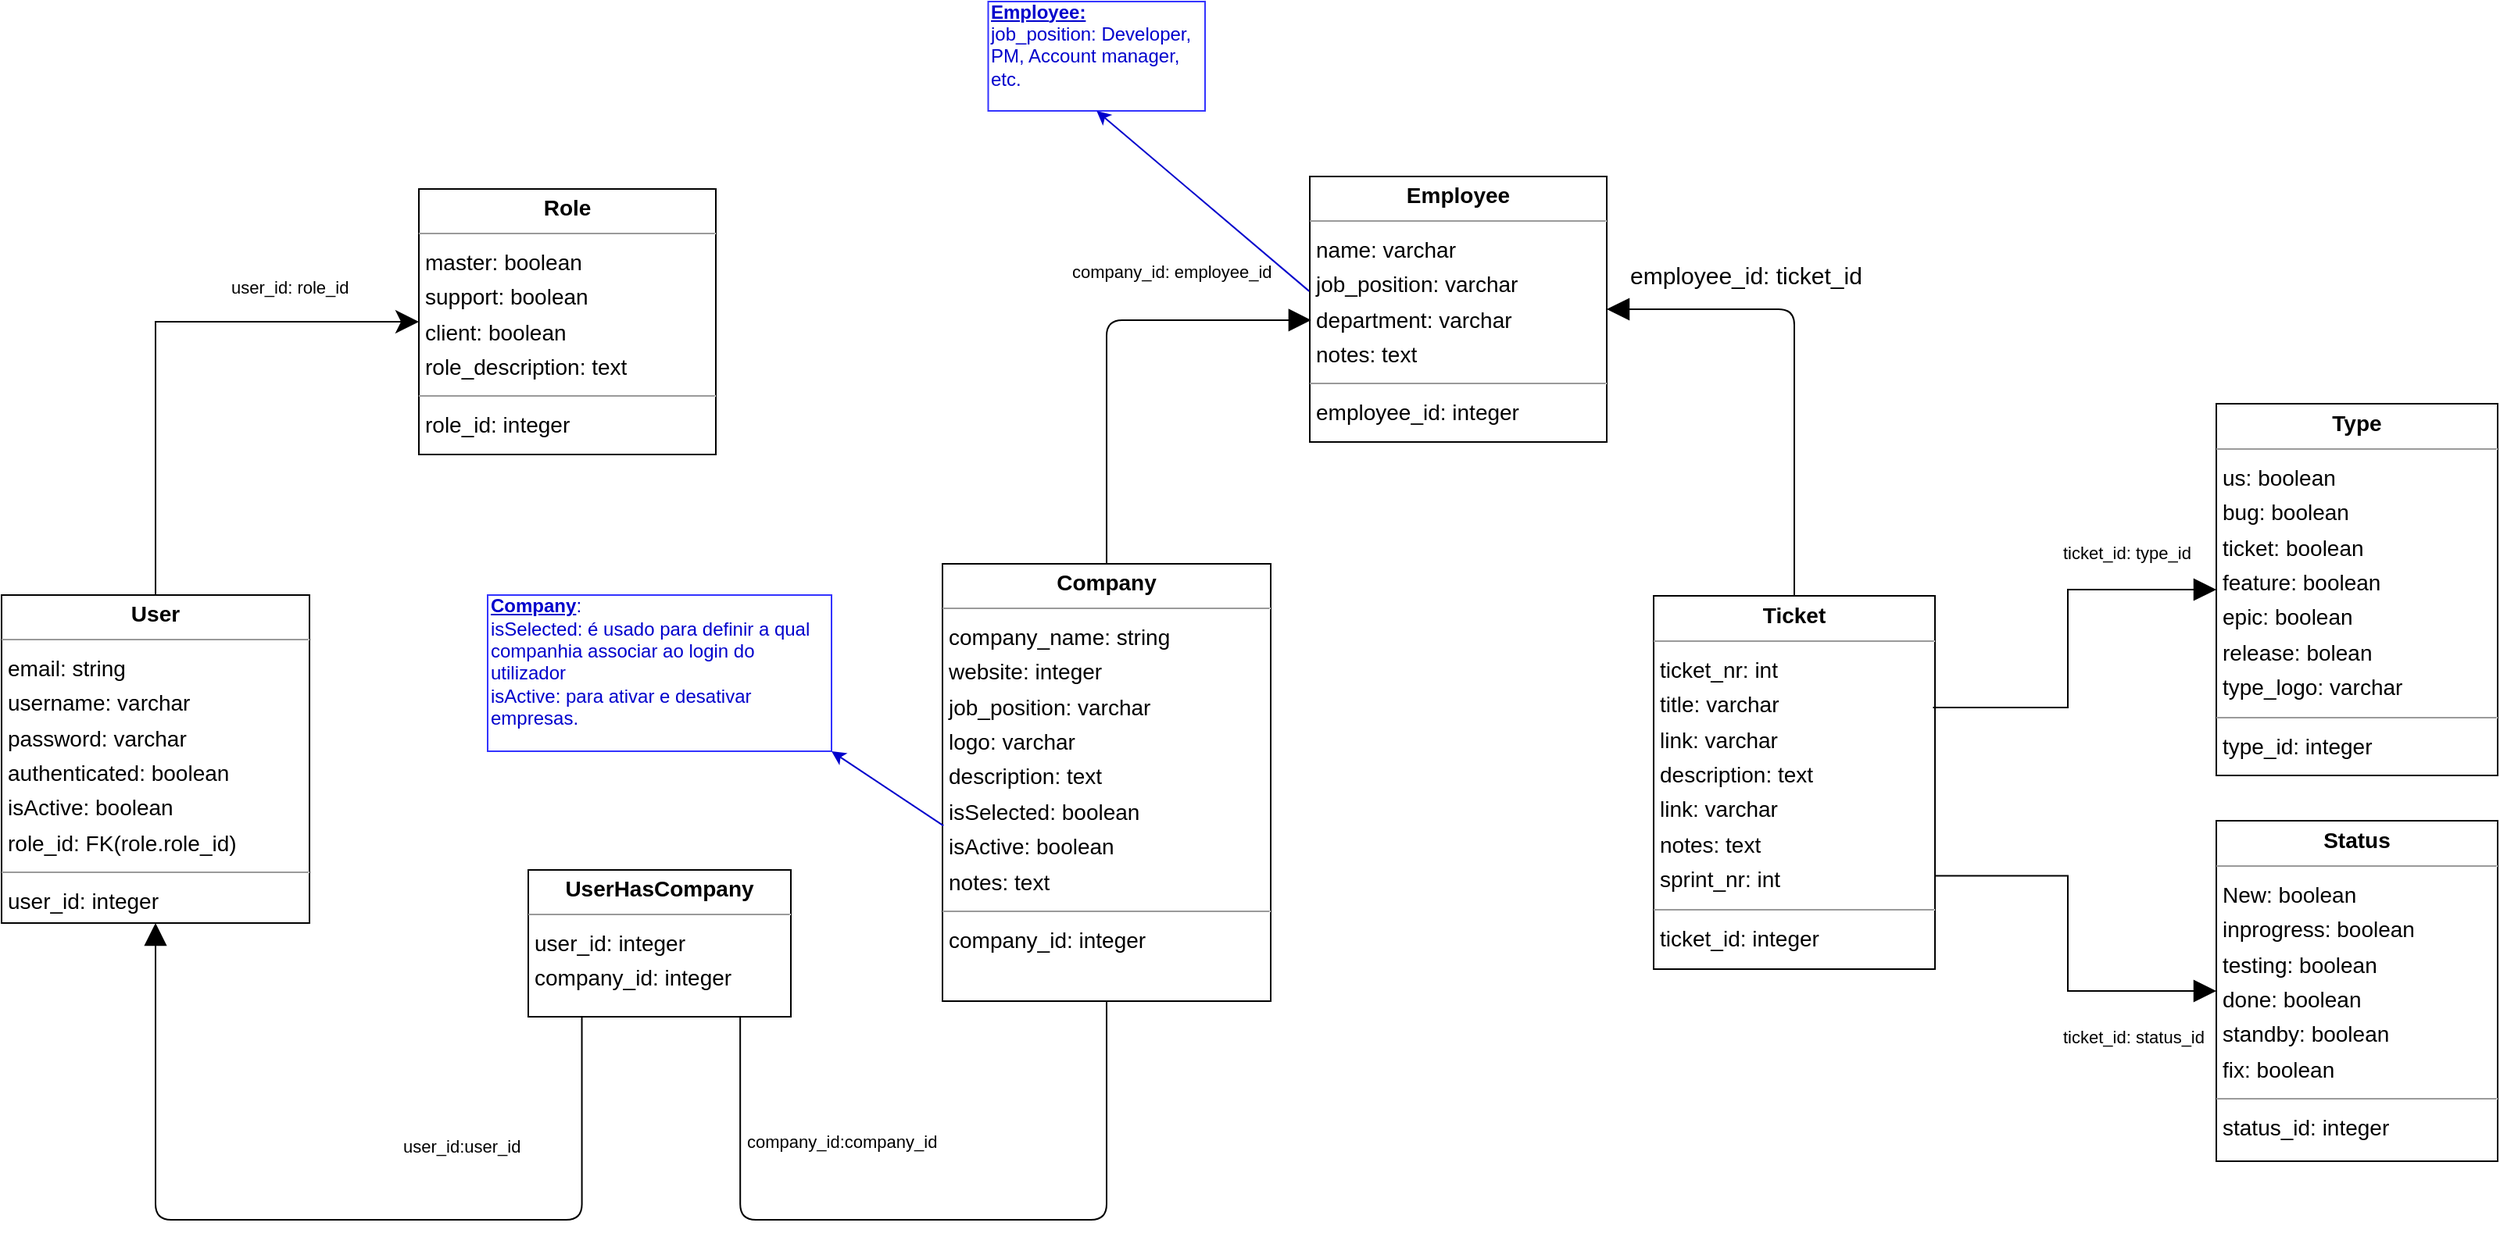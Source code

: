 <mxfile version="24.7.17">
  <diagram id="Xx4EnUjL4COKSEguPJ4r" name="Página-1">
    <mxGraphModel dx="3332" dy="1329" grid="1" gridSize="10" guides="1" tooltips="1" connect="1" arrows="1" fold="1" page="0" pageScale="1" pageWidth="827" pageHeight="1169" background="none" math="0" shadow="0">
      <root>
        <mxCell id="0" />
        <mxCell id="1" parent="0" />
        <mxCell id="qJGERE9UtNrToI64qiTe-27" style="edgeStyle=orthogonalEdgeStyle;rounded=0;orthogonalLoop=1;jettySize=auto;html=1;exitX=0.5;exitY=0;exitDx=0;exitDy=0;entryX=0;entryY=0.5;entryDx=0;entryDy=0;endSize=12;" parent="1" source="node1" target="qJGERE9UtNrToI64qiTe-23" edge="1">
          <mxGeometry relative="1" as="geometry">
            <mxPoint x="-380" y="-270" as="targetPoint" />
          </mxGeometry>
        </mxCell>
        <mxCell id="node1" value="&lt;p style=&quot;margin:0px;margin-top:4px;text-align:center;&quot;&gt;&lt;b&gt;User&lt;/b&gt;&lt;/p&gt;&lt;hr size=&quot;1&quot;&gt;&lt;p style=&quot;margin:0 0 0 4px;line-height:1.6;&quot;&gt;email: string&lt;br&gt; username: varchar&lt;br&gt;password: varchar&lt;/p&gt;&lt;p style=&quot;margin:0 0 0 4px;line-height:1.6;&quot;&gt;&lt;font&gt;authenticated: boolean&lt;/font&gt;&lt;br&gt;isActive: boolean&lt;/p&gt;&lt;p style=&quot;margin:0 0 0 4px;line-height:1.6;&quot;&gt;role_id: FK(role.role_id)&lt;br&gt;&lt;/p&gt;&lt;hr size=&quot;1&quot;&gt;&lt;p style=&quot;margin:0 0 0 4px;line-height:1.6;&quot;&gt;user_id: integer&lt;/p&gt;" style="verticalAlign=top;align=left;overflow=fill;fontSize=14;fontFamily=Helvetica;html=1;rounded=0;shadow=0;comic=0;labelBackgroundColor=none;strokeWidth=1;fillColor=#FFFFFF;fontColor=#000000;" parent="1" vertex="1">
          <mxGeometry x="-597" y="80" width="197" height="210" as="geometry" />
        </mxCell>
        <mxCell id="node0" value="&lt;p style=&quot;margin:0px;margin-top:4px;text-align:center;&quot;&gt;&lt;b&gt;UserHasCompany&lt;/b&gt;&lt;/p&gt;&lt;hr size=&quot;1&quot;&gt;&lt;p style=&quot;margin:0 0 0 4px;line-height:1.6;&quot;&gt;user_id: integer&lt;br&gt;company_id: integer&lt;/p&gt;" style="verticalAlign=top;align=left;overflow=fill;fontSize=14;fontFamily=Helvetica;html=1;rounded=0;shadow=0;comic=0;labelBackgroundColor=none;strokeWidth=1;fillColor=#FFFFFF;" parent="1" vertex="1">
          <mxGeometry x="-260" y="256" width="168" height="94" as="geometry" />
        </mxCell>
        <mxCell id="edge1" value="" style="html=1;rounded=1;edgeStyle=orthogonalEdgeStyle;dashed=0;startArrow=none;endArrow=block;endSize=12;strokeColor=#000000;exitX=0.204;exitY=1.000;exitDx=0;exitDy=0;entryX=0.500;entryY=1.000;entryDx=0;entryDy=0;fillColor=#FFFFFF;" parent="1" source="node0" target="node1" edge="1">
          <mxGeometry width="50" height="50" relative="1" as="geometry">
            <Array as="points">
              <mxPoint x="-226" y="480" />
              <mxPoint x="-498" y="480" />
            </Array>
          </mxGeometry>
        </mxCell>
        <mxCell id="label8" value="user_id:user_id" style="edgeLabel;resizable=0;html=1;align=left;verticalAlign=top;strokeColor=default;fillColor=#FFFFFF;" parent="edge1" vertex="1" connectable="0">
          <mxGeometry x="-290" y="420" as="geometry">
            <mxPoint x="-52" as="offset" />
          </mxGeometry>
        </mxCell>
        <mxCell id="edge0" value="" style="html=1;rounded=1;edgeStyle=orthogonalEdgeStyle;dashed=0;startArrow=none;endArrow=block;endSize=12;strokeColor=#000000;exitX=0.807;exitY=1.000;exitDx=0;exitDy=0;entryX=0.5;entryY=1;entryDx=0;entryDy=0;fillColor=#FFFFFF;" parent="1" source="node0" target="qJGERE9UtNrToI64qiTe-1" edge="1">
          <mxGeometry width="50" height="50" relative="1" as="geometry">
            <Array as="points">
              <mxPoint x="-124" y="480" />
              <mxPoint x="110" y="480" />
              <mxPoint x="110" y="240" />
            </Array>
            <mxPoint x="116" y="390" as="targetPoint" />
          </mxGeometry>
        </mxCell>
        <mxCell id="label2" value="company_id:company_id" style="edgeLabel;resizable=0;html=1;align=left;verticalAlign=top;strokeColor=default;fillColor=#FFFFFF;" parent="edge0" vertex="1" connectable="0">
          <mxGeometry x="-138" y="422" as="geometry">
            <mxPoint x="16" y="-5" as="offset" />
          </mxGeometry>
        </mxCell>
        <mxCell id="WYa2Z2NMSli05yWnIFRm-9" value="&lt;div&gt;&lt;b&gt;&lt;u&gt;Employee:&lt;/u&gt;&lt;/b&gt;&lt;/div&gt;&lt;div&gt;job_position: Developer, PM, Account manager, etc.&lt;/div&gt;&lt;div&gt;&lt;br&gt;&lt;/div&gt;" style="rounded=0;whiteSpace=wrap;html=1;align=left;fontColor=#0000CC;strokeColor=#3333FF;fillColor=#FFFFFF;" parent="1" vertex="1">
          <mxGeometry x="34.25" y="-300" width="138.75" height="70" as="geometry" />
        </mxCell>
        <mxCell id="qJGERE9UtNrToI64qiTe-1" value="&lt;p style=&quot;margin:0px;margin-top:4px;text-align:center;&quot;&gt;&lt;b&gt;Company&lt;/b&gt;&lt;/p&gt;&lt;hr size=&quot;1&quot;&gt;&lt;p style=&quot;margin:0 0 0 4px;line-height:1.6;&quot;&gt;company_name: string&lt;/p&gt;&lt;p style=&quot;margin:0 0 0 4px;line-height:1.6;&quot;&gt;website: integer&lt;br&gt;job_position: varchar&lt;br&gt;logo: varchar&lt;/p&gt;&lt;p style=&quot;margin:0 0 0 4px;line-height:1.6;&quot;&gt;&lt;font&gt;description: text&lt;/font&gt;&lt;/p&gt;&lt;p style=&quot;margin:0 0 0 4px;line-height:1.6;&quot;&gt;&lt;font&gt;isSelected: boolean&lt;/font&gt;&lt;/p&gt;&lt;p style=&quot;margin:0 0 0 4px;line-height:1.6;&quot;&gt;&lt;font&gt;isActive: boolean&lt;/font&gt;&lt;/p&gt;&lt;p style=&quot;margin:0 0 0 4px;line-height:1.6;&quot;&gt;notes: text&lt;/p&gt;&lt;hr size=&quot;1&quot;&gt;&lt;p style=&quot;margin:0 0 0 4px;line-height:1.6;&quot;&gt;company_id: integer&lt;/p&gt;" style="verticalAlign=top;align=left;overflow=fill;fontSize=14;fontFamily=Helvetica;html=1;rounded=0;shadow=0;comic=0;labelBackgroundColor=none;strokeWidth=1;fillColor=#FFFFFF;fontColor=#000000;" parent="1" vertex="1">
          <mxGeometry x="5" y="60" width="210" height="280" as="geometry" />
        </mxCell>
        <mxCell id="qJGERE9UtNrToI64qiTe-3" value="&lt;div&gt;&lt;b&gt;&lt;u&gt;Company&lt;/u&gt;&lt;/b&gt;:&lt;/div&gt;&lt;div&gt;isSelected: é usado para definir a qual companhia associar ao login do utilizador&lt;/div&gt;isActive: para ativar e desativar empresas.&lt;div&gt;&lt;br&gt;&lt;/div&gt;" style="rounded=0;whiteSpace=wrap;html=1;align=left;fontColor=#0000CC;strokeColor=#3333FF;fillColor=#FFFFFF;" parent="1" vertex="1">
          <mxGeometry x="-286" y="80" width="220" height="100" as="geometry" />
        </mxCell>
        <mxCell id="qJGERE9UtNrToI64qiTe-4" value="&lt;p style=&quot;margin:0px;margin-top:4px;text-align:center;&quot;&gt;&lt;b&gt;Ticket&lt;/b&gt;&lt;/p&gt;&lt;hr size=&quot;1&quot;&gt;&lt;p style=&quot;margin:0 0 0 4px;line-height:1.6;&quot;&gt;ticket_nr: int&lt;/p&gt;&lt;p style=&quot;margin:0 0 0 4px;line-height:1.6;&quot;&gt;title: varchar&lt;br&gt; link: varchar&lt;/p&gt;&lt;p style=&quot;margin:0 0 0 4px;line-height:1.6;&quot;&gt;&lt;span style=&quot;background-color: initial;&quot;&gt;description: text&lt;/span&gt;&lt;br&gt;&lt;/p&gt;&lt;p style=&quot;margin:0 0 0 4px;line-height:1.6;&quot;&gt;&lt;font&gt;link: varchar&lt;/font&gt;&lt;br&gt;&lt;/p&gt;&lt;p style=&quot;margin:0 0 0 4px;line-height:1.6;&quot;&gt;notes: text&lt;/p&gt;&lt;p style=&quot;margin:0 0 0 4px;line-height:1.6;&quot;&gt;sprint_nr: int&lt;/p&gt;&lt;hr size=&quot;1&quot;&gt;&lt;p style=&quot;margin:0 0 0 4px;line-height:1.6;&quot;&gt;ticket_id: integer&lt;/p&gt;" style="verticalAlign=top;align=left;overflow=fill;fontSize=14;fontFamily=Helvetica;html=1;rounded=0;shadow=0;comic=0;labelBackgroundColor=none;strokeWidth=1;fillColor=#FFFFFF;fontColor=#000000;" parent="1" vertex="1">
          <mxGeometry x="460" y="80.5" width="180" height="239" as="geometry" />
        </mxCell>
        <mxCell id="qJGERE9UtNrToI64qiTe-20" style="edgeStyle=orthogonalEdgeStyle;rounded=0;orthogonalLoop=1;jettySize=auto;html=1;exitX=0.993;exitY=0.299;exitDx=0;exitDy=0;endSize=12;endArrow=block;endFill=1;exitPerimeter=0;entryX=0;entryY=0.5;entryDx=0;entryDy=0;" parent="1" source="qJGERE9UtNrToI64qiTe-4" target="9OjF-P-sahJ0RBlZAfV0-5" edge="1">
          <mxGeometry relative="1" as="geometry">
            <mxPoint x="920" y="57" as="targetPoint" />
          </mxGeometry>
        </mxCell>
        <mxCell id="qJGERE9UtNrToI64qiTe-23" value="&lt;p style=&quot;margin:0px;margin-top:4px;text-align:center;&quot;&gt;&lt;b&gt;Role&lt;/b&gt;&lt;/p&gt;&lt;hr size=&quot;1&quot;&gt;&lt;p style=&quot;margin:0 0 0 4px;line-height:1.6;&quot;&gt;master: boolean&lt;/p&gt;&lt;p style=&quot;margin:0 0 0 4px;line-height:1.6;&quot;&gt;support: boolean&lt;br&gt; client: boolean&lt;br&gt;role_description: text&lt;/p&gt;&lt;hr size=&quot;1&quot;&gt;&lt;p style=&quot;margin:0 0 0 4px;line-height:1.6;&quot;&gt;role_id: integer&lt;/p&gt;" style="verticalAlign=top;align=left;overflow=fill;fontSize=14;fontFamily=Helvetica;html=1;rounded=0;shadow=0;comic=0;labelBackgroundColor=none;strokeWidth=1;fillColor=#FFFFFF;fontColor=#000000;" parent="1" vertex="1">
          <mxGeometry x="-330" y="-180" width="190" height="170" as="geometry" />
        </mxCell>
        <mxCell id="qJGERE9UtNrToI64qiTe-29" value="user_id: role_id" style="edgeLabel;resizable=0;html=1;align=left;verticalAlign=top;strokeColor=default;fillColor=#FFFFFF;" parent="1" vertex="1" connectable="0">
          <mxGeometry x="-400" y="-130" as="geometry">
            <mxPoint x="-52" as="offset" />
          </mxGeometry>
        </mxCell>
        <mxCell id="9OjF-P-sahJ0RBlZAfV0-4" value="ticket_id: type_id" style="edgeLabel;resizable=0;html=1;align=left;verticalAlign=top;strokeColor=default;fillColor=#FFFFFF;" parent="1" vertex="1" connectable="0">
          <mxGeometry x="720" y="40" as="geometry" />
        </mxCell>
        <mxCell id="9OjF-P-sahJ0RBlZAfV0-5" value="&lt;p style=&quot;margin:0px;margin-top:4px;text-align:center;&quot;&gt;&lt;b&gt;Type&lt;/b&gt;&lt;/p&gt;&lt;hr size=&quot;1&quot;&gt;&lt;p style=&quot;margin:0 0 0 4px;line-height:1.6;&quot;&gt;us: boolean&lt;/p&gt;&lt;p style=&quot;margin:0 0 0 4px;line-height:1.6;&quot;&gt;bug: boolean&lt;br&gt; ticket: boolean&lt;/p&gt;&lt;p style=&quot;margin:0 0 0 4px;line-height:1.6;&quot;&gt;&lt;span style=&quot;background-color: initial;&quot;&gt;feature: boolean&lt;/span&gt;&lt;br&gt;&lt;/p&gt;&lt;p style=&quot;margin:0 0 0 4px;line-height:1.6;&quot;&gt;&lt;font&gt;epic: boolean&lt;/font&gt;&lt;br&gt;&lt;/p&gt;&lt;p style=&quot;margin:0 0 0 4px;line-height:1.6;&quot;&gt;release: bolean&lt;/p&gt;&lt;p style=&quot;margin:0 0 0 4px;line-height:1.6;&quot;&gt;type_logo: varchar&lt;/p&gt;&lt;hr size=&quot;1&quot;&gt;&lt;p style=&quot;margin:0 0 0 4px;line-height:1.6;&quot;&gt;type_id: integer&lt;/p&gt;" style="verticalAlign=top;align=left;overflow=fill;fontSize=14;fontFamily=Helvetica;html=1;rounded=0;shadow=0;comic=0;labelBackgroundColor=none;strokeWidth=1;fillColor=#FFFFFF;fontColor=#000000;" parent="1" vertex="1">
          <mxGeometry x="820" y="-42.5" width="180" height="238" as="geometry" />
        </mxCell>
        <mxCell id="9OjF-P-sahJ0RBlZAfV0-9" value="&lt;p style=&quot;margin:0px;margin-top:4px;text-align:center;&quot;&gt;&lt;b&gt;Status&lt;/b&gt;&lt;/p&gt;&lt;hr size=&quot;1&quot;&gt;&lt;p style=&quot;margin: 0px 0px 0px 4px; line-height: 1.6;&quot;&gt;New: boolean&lt;/p&gt;&lt;p style=&quot;margin: 0px 0px 0px 4px; line-height: 1.6;&quot;&gt;inprogress: boolean&lt;br&gt;testing: boolean&lt;/p&gt;&lt;p style=&quot;margin: 0px 0px 0px 4px; line-height: 1.6;&quot;&gt;&lt;span style=&quot;background-color: initial;&quot;&gt;done: boolean&lt;/span&gt;&lt;br&gt;&lt;/p&gt;&lt;p style=&quot;margin: 0px 0px 0px 4px; line-height: 1.6;&quot;&gt;standby: boolean&lt;/p&gt;&lt;p style=&quot;margin: 0px 0px 0px 4px; line-height: 1.6;&quot;&gt;fix: boolean&lt;/p&gt;&lt;hr size=&quot;1&quot;&gt;&lt;p style=&quot;margin:0 0 0 4px;line-height:1.6;&quot;&gt;status_id: integer&lt;/p&gt;" style="verticalAlign=top;align=left;overflow=fill;fontSize=14;fontFamily=Helvetica;html=1;rounded=0;shadow=0;comic=0;labelBackgroundColor=none;strokeWidth=1;fillColor=#FFFFFF;fontColor=#000000;" parent="1" vertex="1">
          <mxGeometry x="820" y="224.5" width="180" height="218" as="geometry" />
        </mxCell>
        <mxCell id="9OjF-P-sahJ0RBlZAfV0-13" value="" style="edgeLabel;resizable=0;html=1;align=left;verticalAlign=top;strokeColor=default;fillColor=#FFFFFF;" parent="1" vertex="1" connectable="0">
          <mxGeometry x="690" y="303.5" as="geometry" />
        </mxCell>
        <mxCell id="9OjF-P-sahJ0RBlZAfV0-14" value="ticket_id: status_id" style="edgeLabel;resizable=0;html=1;align=left;verticalAlign=top;strokeColor=default;fillColor=#FFFFFF;" parent="1" vertex="1" connectable="0">
          <mxGeometry x="720" y="350" as="geometry" />
        </mxCell>
        <mxCell id="9OjF-P-sahJ0RBlZAfV0-16" style="edgeStyle=orthogonalEdgeStyle;rounded=0;orthogonalLoop=1;jettySize=auto;html=1;exitX=1;exitY=0.75;exitDx=0;exitDy=0;endSize=12;endArrow=block;endFill=1;entryX=0;entryY=0.5;entryDx=0;entryDy=0;" parent="1" source="qJGERE9UtNrToI64qiTe-4" target="9OjF-P-sahJ0RBlZAfV0-9" edge="1">
          <mxGeometry relative="1" as="geometry">
            <mxPoint x="729" y="154" as="sourcePoint" />
            <mxPoint x="930" y="317" as="targetPoint" />
          </mxGeometry>
        </mxCell>
        <mxCell id="ifb6P2HlBgiYWTozNZ2R-1" value="&lt;p style=&quot;margin:0px;margin-top:4px;text-align:center;&quot;&gt;&lt;b&gt;Employee&lt;/b&gt;&lt;/p&gt;&lt;hr size=&quot;1&quot;&gt;&lt;p style=&quot;margin:0 0 0 4px;line-height:1.6;&quot;&gt;name: varchar&lt;/p&gt;&lt;p style=&quot;margin:0 0 0 4px;line-height:1.6;&quot;&gt;job_position: varchar&lt;br&gt; department: varchar&lt;br&gt;notes: text&lt;/p&gt;&lt;hr size=&quot;1&quot;&gt;&lt;p style=&quot;margin:0 0 0 4px;line-height:1.6;&quot;&gt;employee_id: integer&lt;/p&gt;" style="verticalAlign=top;align=left;overflow=fill;fontSize=14;fontFamily=Helvetica;html=1;rounded=0;shadow=0;comic=0;labelBackgroundColor=none;strokeWidth=1;fillColor=#FFFFFF;fontColor=#000000;" parent="1" vertex="1">
          <mxGeometry x="240" y="-188" width="190" height="170" as="geometry" />
        </mxCell>
        <mxCell id="ifb6P2HlBgiYWTozNZ2R-3" value="" style="html=1;rounded=1;edgeStyle=orthogonalEdgeStyle;dashed=0;startArrow=none;endArrow=block;endSize=12;strokeColor=#000000;exitX=0.5;exitY=0;exitDx=0;exitDy=0;fillColor=#FFFFFF;entryX=0.005;entryY=0.541;entryDx=0;entryDy=0;entryPerimeter=0;" parent="1" source="qJGERE9UtNrToI64qiTe-1" target="ifb6P2HlBgiYWTozNZ2R-1" edge="1">
          <mxGeometry width="50" height="50" relative="1" as="geometry">
            <Array as="points">
              <mxPoint x="110" y="-96" />
            </Array>
            <mxPoint x="170" y="-190" as="targetPoint" />
            <mxPoint x="409" y="360" as="sourcePoint" />
          </mxGeometry>
        </mxCell>
        <mxCell id="ifb6P2HlBgiYWTozNZ2R-4" value="company_id: employee_id" style="edgeLabel;resizable=0;html=1;align=left;verticalAlign=top;strokeColor=default;fillColor=#FFFFFF;" parent="ifb6P2HlBgiYWTozNZ2R-3" vertex="1" connectable="0">
          <mxGeometry x="172.5" y="-140" as="geometry">
            <mxPoint x="-87" as="offset" />
          </mxGeometry>
        </mxCell>
        <mxCell id="ifb6P2HlBgiYWTozNZ2R-8" value="" style="html=1;rounded=1;edgeStyle=orthogonalEdgeStyle;dashed=0;startArrow=none;endArrow=block;endSize=12;strokeColor=#000000;exitX=0.5;exitY=0;exitDx=0;exitDy=0;fillColor=#FFFFFF;entryX=1;entryY=0.5;entryDx=0;entryDy=0;" parent="1" source="qJGERE9UtNrToI64qiTe-4" target="ifb6P2HlBgiYWTozNZ2R-1" edge="1">
          <mxGeometry width="50" height="50" relative="1" as="geometry">
            <Array as="points">
              <mxPoint x="550" y="-103" />
            </Array>
            <mxPoint x="680" y="-56" as="targetPoint" />
            <mxPoint x="107" y="-93" as="sourcePoint" />
          </mxGeometry>
        </mxCell>
        <mxCell id="ifb6P2HlBgiYWTozNZ2R-12" value="&lt;font style=&quot;font-size: 15px;&quot;&gt;employee_id: ticket_id&lt;/font&gt;" style="edgeLabel;resizable=0;html=1;align=left;verticalAlign=top;strokeColor=default;fillColor=#FFFFFF;fontSize=4;" parent="1" vertex="1" connectable="0">
          <mxGeometry x="530" y="-140" as="geometry">
            <mxPoint x="-87" as="offset" />
          </mxGeometry>
        </mxCell>
        <mxCell id="ifb6P2HlBgiYWTozNZ2R-13" value="" style="endArrow=classic;html=1;rounded=0;strokeColor=#0000CC;exitX=0.003;exitY=0.599;exitDx=0;exitDy=0;exitPerimeter=0;entryX=1;entryY=1;entryDx=0;entryDy=0;" parent="1" source="qJGERE9UtNrToI64qiTe-1" target="qJGERE9UtNrToI64qiTe-3" edge="1">
          <mxGeometry width="50" height="50" relative="1" as="geometry">
            <mxPoint x="-400" y="670" as="sourcePoint" />
            <mxPoint x="-350" y="620" as="targetPoint" />
          </mxGeometry>
        </mxCell>
        <mxCell id="ifb6P2HlBgiYWTozNZ2R-14" value="" style="endArrow=classic;html=1;rounded=0;strokeColor=#0000CC;exitX=-0.002;exitY=0.432;exitDx=0;exitDy=0;exitPerimeter=0;entryX=0.5;entryY=1;entryDx=0;entryDy=0;" parent="1" source="ifb6P2HlBgiYWTozNZ2R-1" target="WYa2Z2NMSli05yWnIFRm-9" edge="1">
          <mxGeometry width="50" height="50" relative="1" as="geometry">
            <mxPoint x="362" y="-360" as="sourcePoint" />
            <mxPoint x="320" y="-300" as="targetPoint" />
          </mxGeometry>
        </mxCell>
      </root>
    </mxGraphModel>
  </diagram>
</mxfile>
